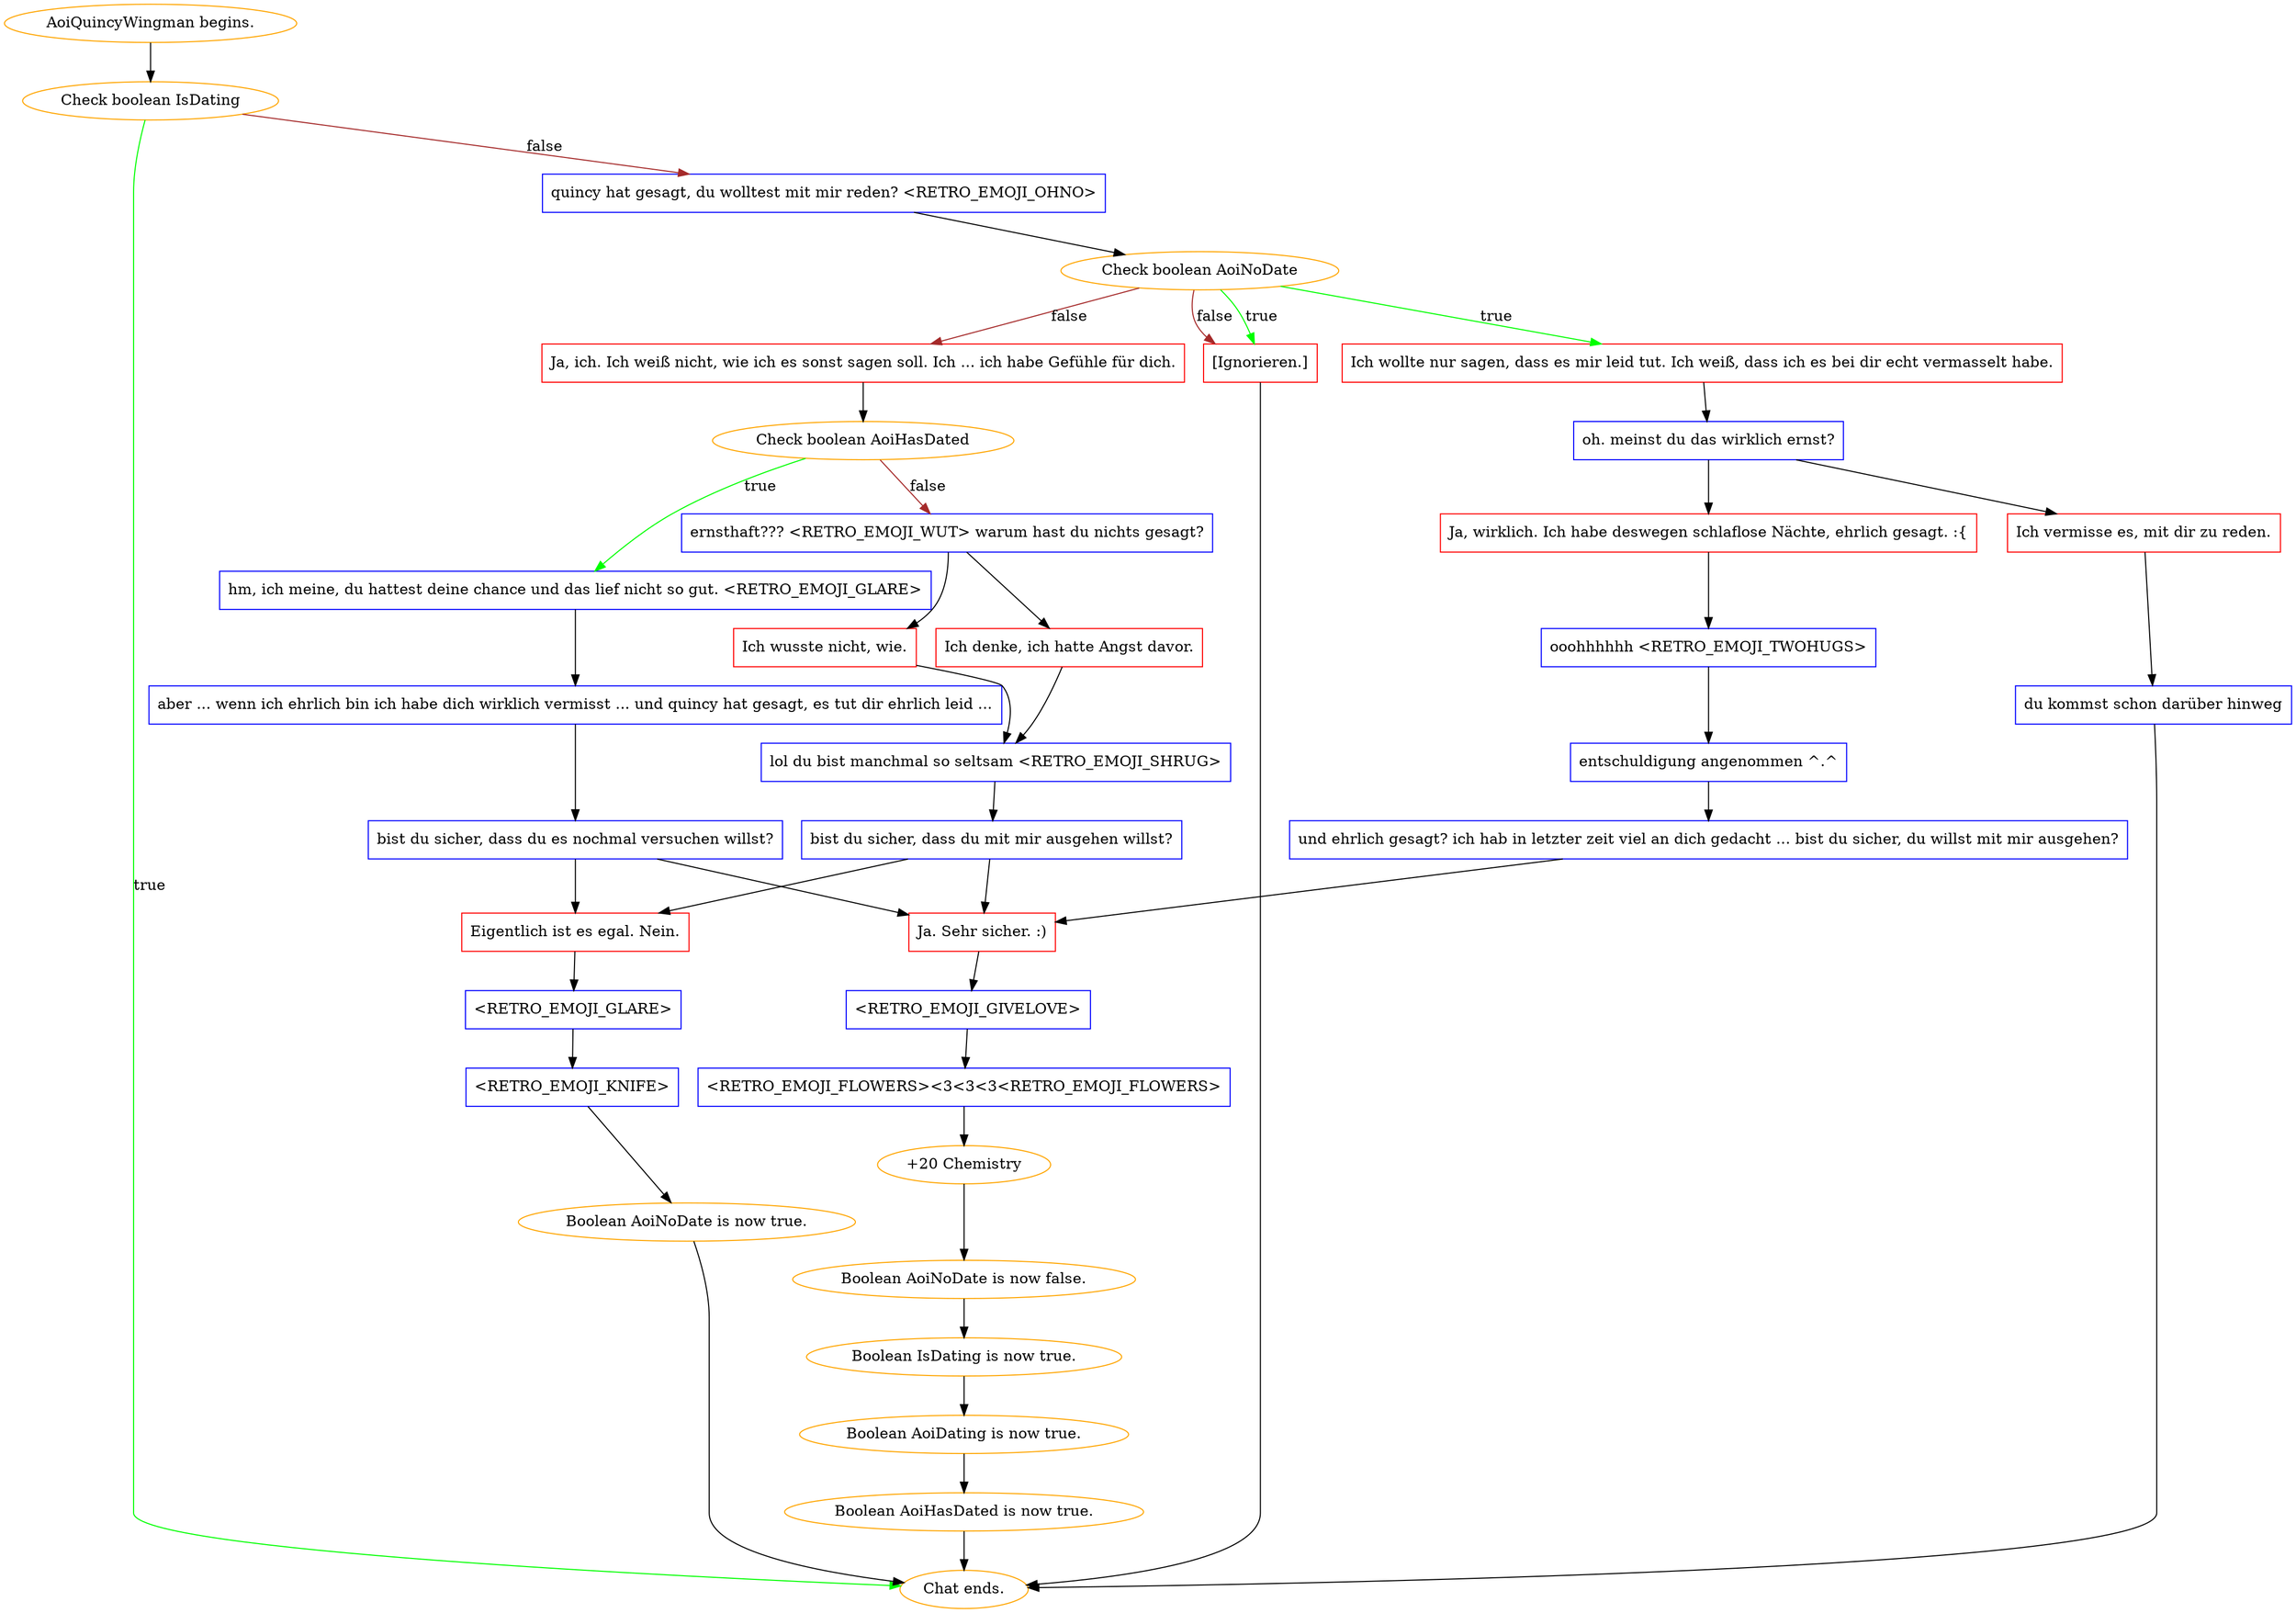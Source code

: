 digraph {
	"AoiQuincyWingman begins." [color=orange];
		"AoiQuincyWingman begins." -> j3019970215;
	j3019970215 [label="Check boolean IsDating",color=orange];
		j3019970215 -> "Chat ends." [label=true,color=green];
		j3019970215 -> j427981778 [label=false,color=brown];
	"Chat ends." [color=orange];
	j427981778 [label="quincy hat gesagt, du wolltest mit mir reden? <RETRO_EMOJI_OHNO>",shape=box,color=blue];
		j427981778 -> j2090659694;
	j2090659694 [label="Check boolean AoiNoDate",color=orange];
		j2090659694 -> j3359863405 [label=true,color=green];
		j2090659694 -> j4221938618 [label=true,color=green];
		j2090659694 -> j4050609644 [label=false,color=brown];
		j2090659694 -> j4221938618 [label=false,color=brown];
	j3359863405 [label="Ich wollte nur sagen, dass es mir leid tut. Ich weiß, dass ich es bei dir echt vermasselt habe.",shape=box,color=red];
		j3359863405 -> j1671236080;
	j4221938618 [label="[Ignorieren.]",shape=box,color=red];
		j4221938618 -> "Chat ends.";
	j4050609644 [label="Ja, ich. Ich weiß nicht, wie ich es sonst sagen soll. Ich ... ich habe Gefühle für dich.",shape=box,color=red];
		j4050609644 -> j2092692906;
	j1671236080 [label="oh. meinst du das wirklich ernst?",shape=box,color=blue];
		j1671236080 -> j1625719551;
		j1671236080 -> j2737482541;
	j2092692906 [label="Check boolean AoiHasDated",color=orange];
		j2092692906 -> j3719111202 [label=true,color=green];
		j2092692906 -> j3105109022 [label=false,color=brown];
	j1625719551 [label="Ich vermisse es, mit dir zu reden.",shape=box,color=red];
		j1625719551 -> j1734674529;
	j2737482541 [label="Ja, wirklich. Ich habe deswegen schlaflose Nächte, ehrlich gesagt. :{",shape=box,color=red];
		j2737482541 -> j3108211388;
	j3719111202 [label="hm, ich meine, du hattest deine chance und das lief nicht so gut. <RETRO_EMOJI_GLARE>",shape=box,color=blue];
		j3719111202 -> j3344754860;
	j3105109022 [label="ernsthaft??? <RETRO_EMOJI_WUT> warum hast du nichts gesagt?",shape=box,color=blue];
		j3105109022 -> j3356599890;
		j3105109022 -> j1236136436;
	j1734674529 [label="du kommst schon darüber hinweg",shape=box,color=blue];
		j1734674529 -> "Chat ends.";
	j3108211388 [label="ooohhhhhh <RETRO_EMOJI_TWOHUGS>",shape=box,color=blue];
		j3108211388 -> j813425686;
	j3344754860 [label="aber ... wenn ich ehrlich bin ich habe dich wirklich vermisst ... und quincy hat gesagt, es tut dir ehrlich leid ...",shape=box,color=blue];
		j3344754860 -> j2480971137;
	j3356599890 [label="Ich wusste nicht, wie.",shape=box,color=red];
		j3356599890 -> j264419337;
	j1236136436 [label="Ich denke, ich hatte Angst davor.",shape=box,color=red];
		j1236136436 -> j264419337;
	j813425686 [label="entschuldigung angenommen ^.^",shape=box,color=blue];
		j813425686 -> j1015706161;
	j2480971137 [label="bist du sicher, dass du es nochmal versuchen willst?",shape=box,color=blue];
		j2480971137 -> j3468613136;
		j2480971137 -> j2580605680;
	j264419337 [label="lol du bist manchmal so seltsam <RETRO_EMOJI_SHRUG>",shape=box,color=blue];
		j264419337 -> j1179092679;
	j1015706161 [label="und ehrlich gesagt? ich hab in letzter zeit viel an dich gedacht ... bist du sicher, du willst mit mir ausgehen?",shape=box,color=blue];
		j1015706161 -> j2580605680;
	j3468613136 [label="Eigentlich ist es egal. Nein.",shape=box,color=red];
		j3468613136 -> j3052766069;
	j2580605680 [label="Ja. Sehr sicher. :)",shape=box,color=red];
		j2580605680 -> j3547614891;
	j1179092679 [label="bist du sicher, dass du mit mir ausgehen willst?",shape=box,color=blue];
		j1179092679 -> j3468613136;
		j1179092679 -> j2580605680;
	j3052766069 [label="<RETRO_EMOJI_GLARE>",shape=box,color=blue];
		j3052766069 -> j1929523632;
	j3547614891 [label="<RETRO_EMOJI_GIVELOVE>",shape=box,color=blue];
		j3547614891 -> j3887382278;
	j1929523632 [label="<RETRO_EMOJI_KNIFE>",shape=box,color=blue];
		j1929523632 -> j2246494386;
	j3887382278 [label="<RETRO_EMOJI_FLOWERS><3<3<3<RETRO_EMOJI_FLOWERS>",shape=box,color=blue];
		j3887382278 -> j1201894450;
	j2246494386 [label="Boolean AoiNoDate is now true.",color=orange];
		j2246494386 -> "Chat ends.";
	j1201894450 [label="+20 Chemistry",color=orange];
		j1201894450 -> j464508756;
	j464508756 [label="Boolean AoiNoDate is now false.",color=orange];
		j464508756 -> j582697020;
	j582697020 [label="Boolean IsDating is now true.",color=orange];
		j582697020 -> j1668092738;
	j1668092738 [label="Boolean AoiDating is now true.",color=orange];
		j1668092738 -> j3997275345;
	j3997275345 [label="Boolean AoiHasDated is now true.",color=orange];
		j3997275345 -> "Chat ends.";
}